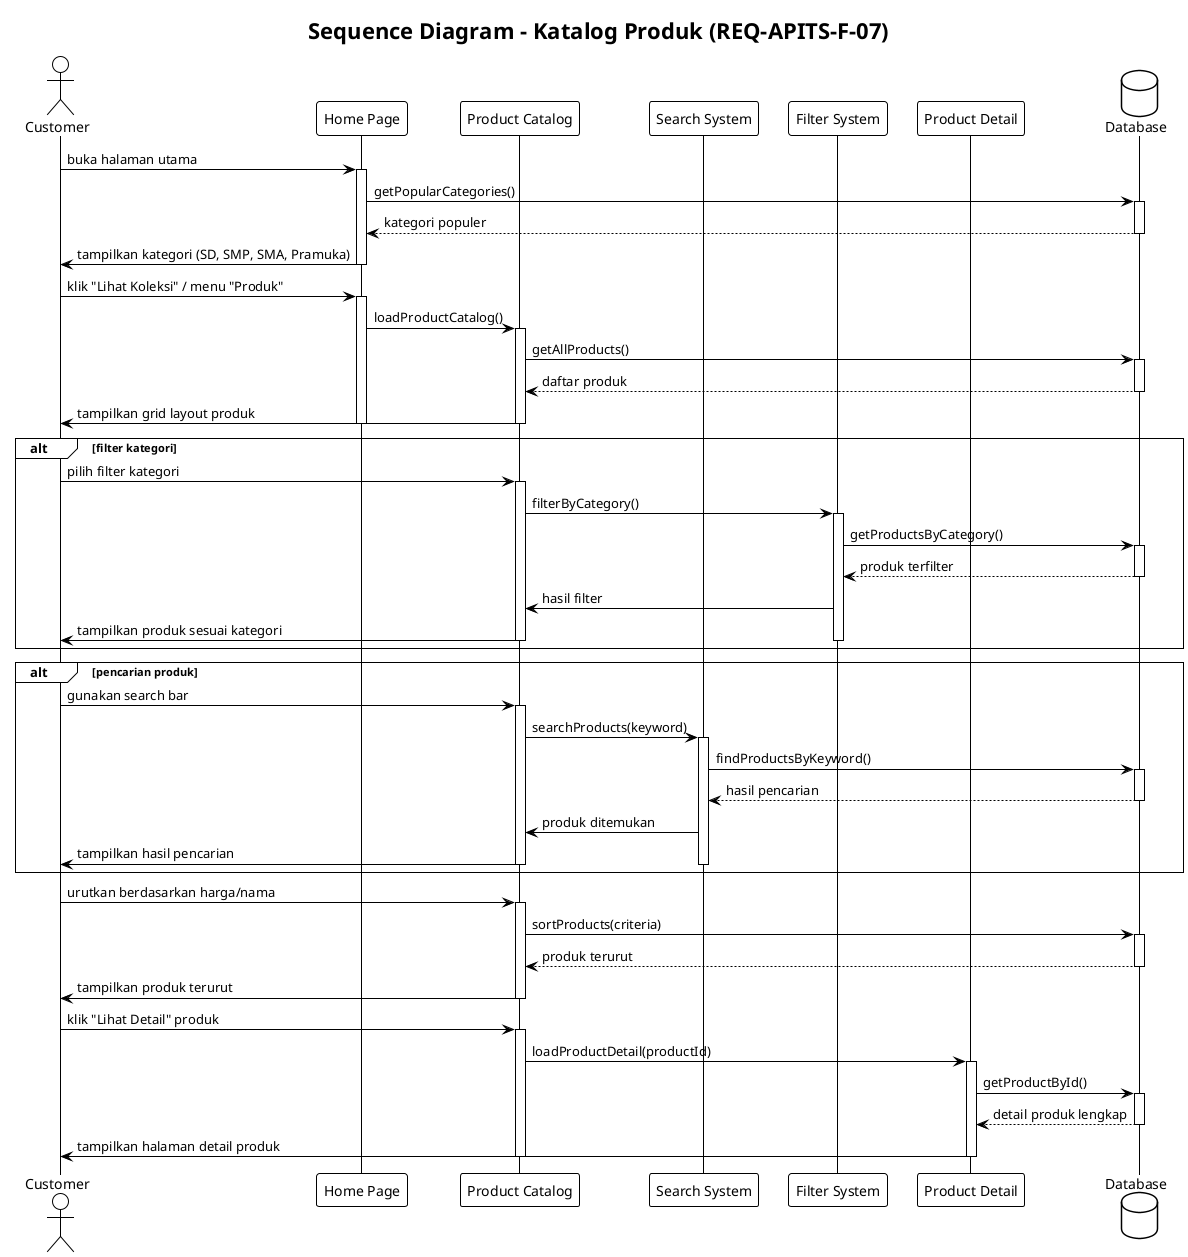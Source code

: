 @startuml Sequence_Diagram_Katalog_Produk
!theme plain
title Sequence Diagram - Katalog Produk (REQ-APITS-F-07)

actor "Customer" as Customer
participant "Home Page" as Home
participant "Product Catalog" as Catalog
participant "Search System" as Search
participant "Filter System" as Filter
participant "Product Detail" as Detail
database "Database" as DB

Customer -> Home: buka halaman utama
activate Home
Home -> DB: getPopularCategories()
activate DB
DB --> Home: kategori populer
deactivate DB
Home -> Customer: tampilkan kategori (SD, SMP, SMA, Pramuka)
deactivate Home

Customer -> Home: klik "Lihat Koleksi" / menu "Produk"
activate Home
Home -> Catalog: loadProductCatalog()
activate Catalog
Catalog -> DB: getAllProducts()
activate DB
DB --> Catalog: daftar produk
deactivate DB
Catalog -> Customer: tampilkan grid layout produk
deactivate Home
deactivate Catalog

alt filter kategori
    Customer -> Catalog: pilih filter kategori
    activate Catalog
    Catalog -> Filter: filterByCategory()
    activate Filter
    Filter -> DB: getProductsByCategory()
    activate DB
    DB --> Filter: produk terfilter
    deactivate DB
    Filter -> Catalog: hasil filter
    Catalog -> Customer: tampilkan produk sesuai kategori
    deactivate Filter
    deactivate Catalog
end

alt pencarian produk
    Customer -> Catalog: gunakan search bar
    activate Catalog
    Catalog -> Search: searchProducts(keyword)
    activate Search
    Search -> DB: findProductsByKeyword()
    activate DB
    DB --> Search: hasil pencarian
    deactivate DB
    Search -> Catalog: produk ditemukan
    Catalog -> Customer: tampilkan hasil pencarian
    deactivate Search
    deactivate Catalog
end

Customer -> Catalog: urutkan berdasarkan harga/nama
activate Catalog
Catalog -> DB: sortProducts(criteria)
activate DB
DB --> Catalog: produk terurut
deactivate DB
Catalog -> Customer: tampilkan produk terurut
deactivate Catalog

Customer -> Catalog: klik "Lihat Detail" produk
activate Catalog
Catalog -> Detail: loadProductDetail(productId)
activate Detail
Detail -> DB: getProductById()
activate DB
DB --> Detail: detail produk lengkap
deactivate DB
Detail -> Customer: tampilkan halaman detail produk
deactivate Detail
deactivate Catalog

@enduml
